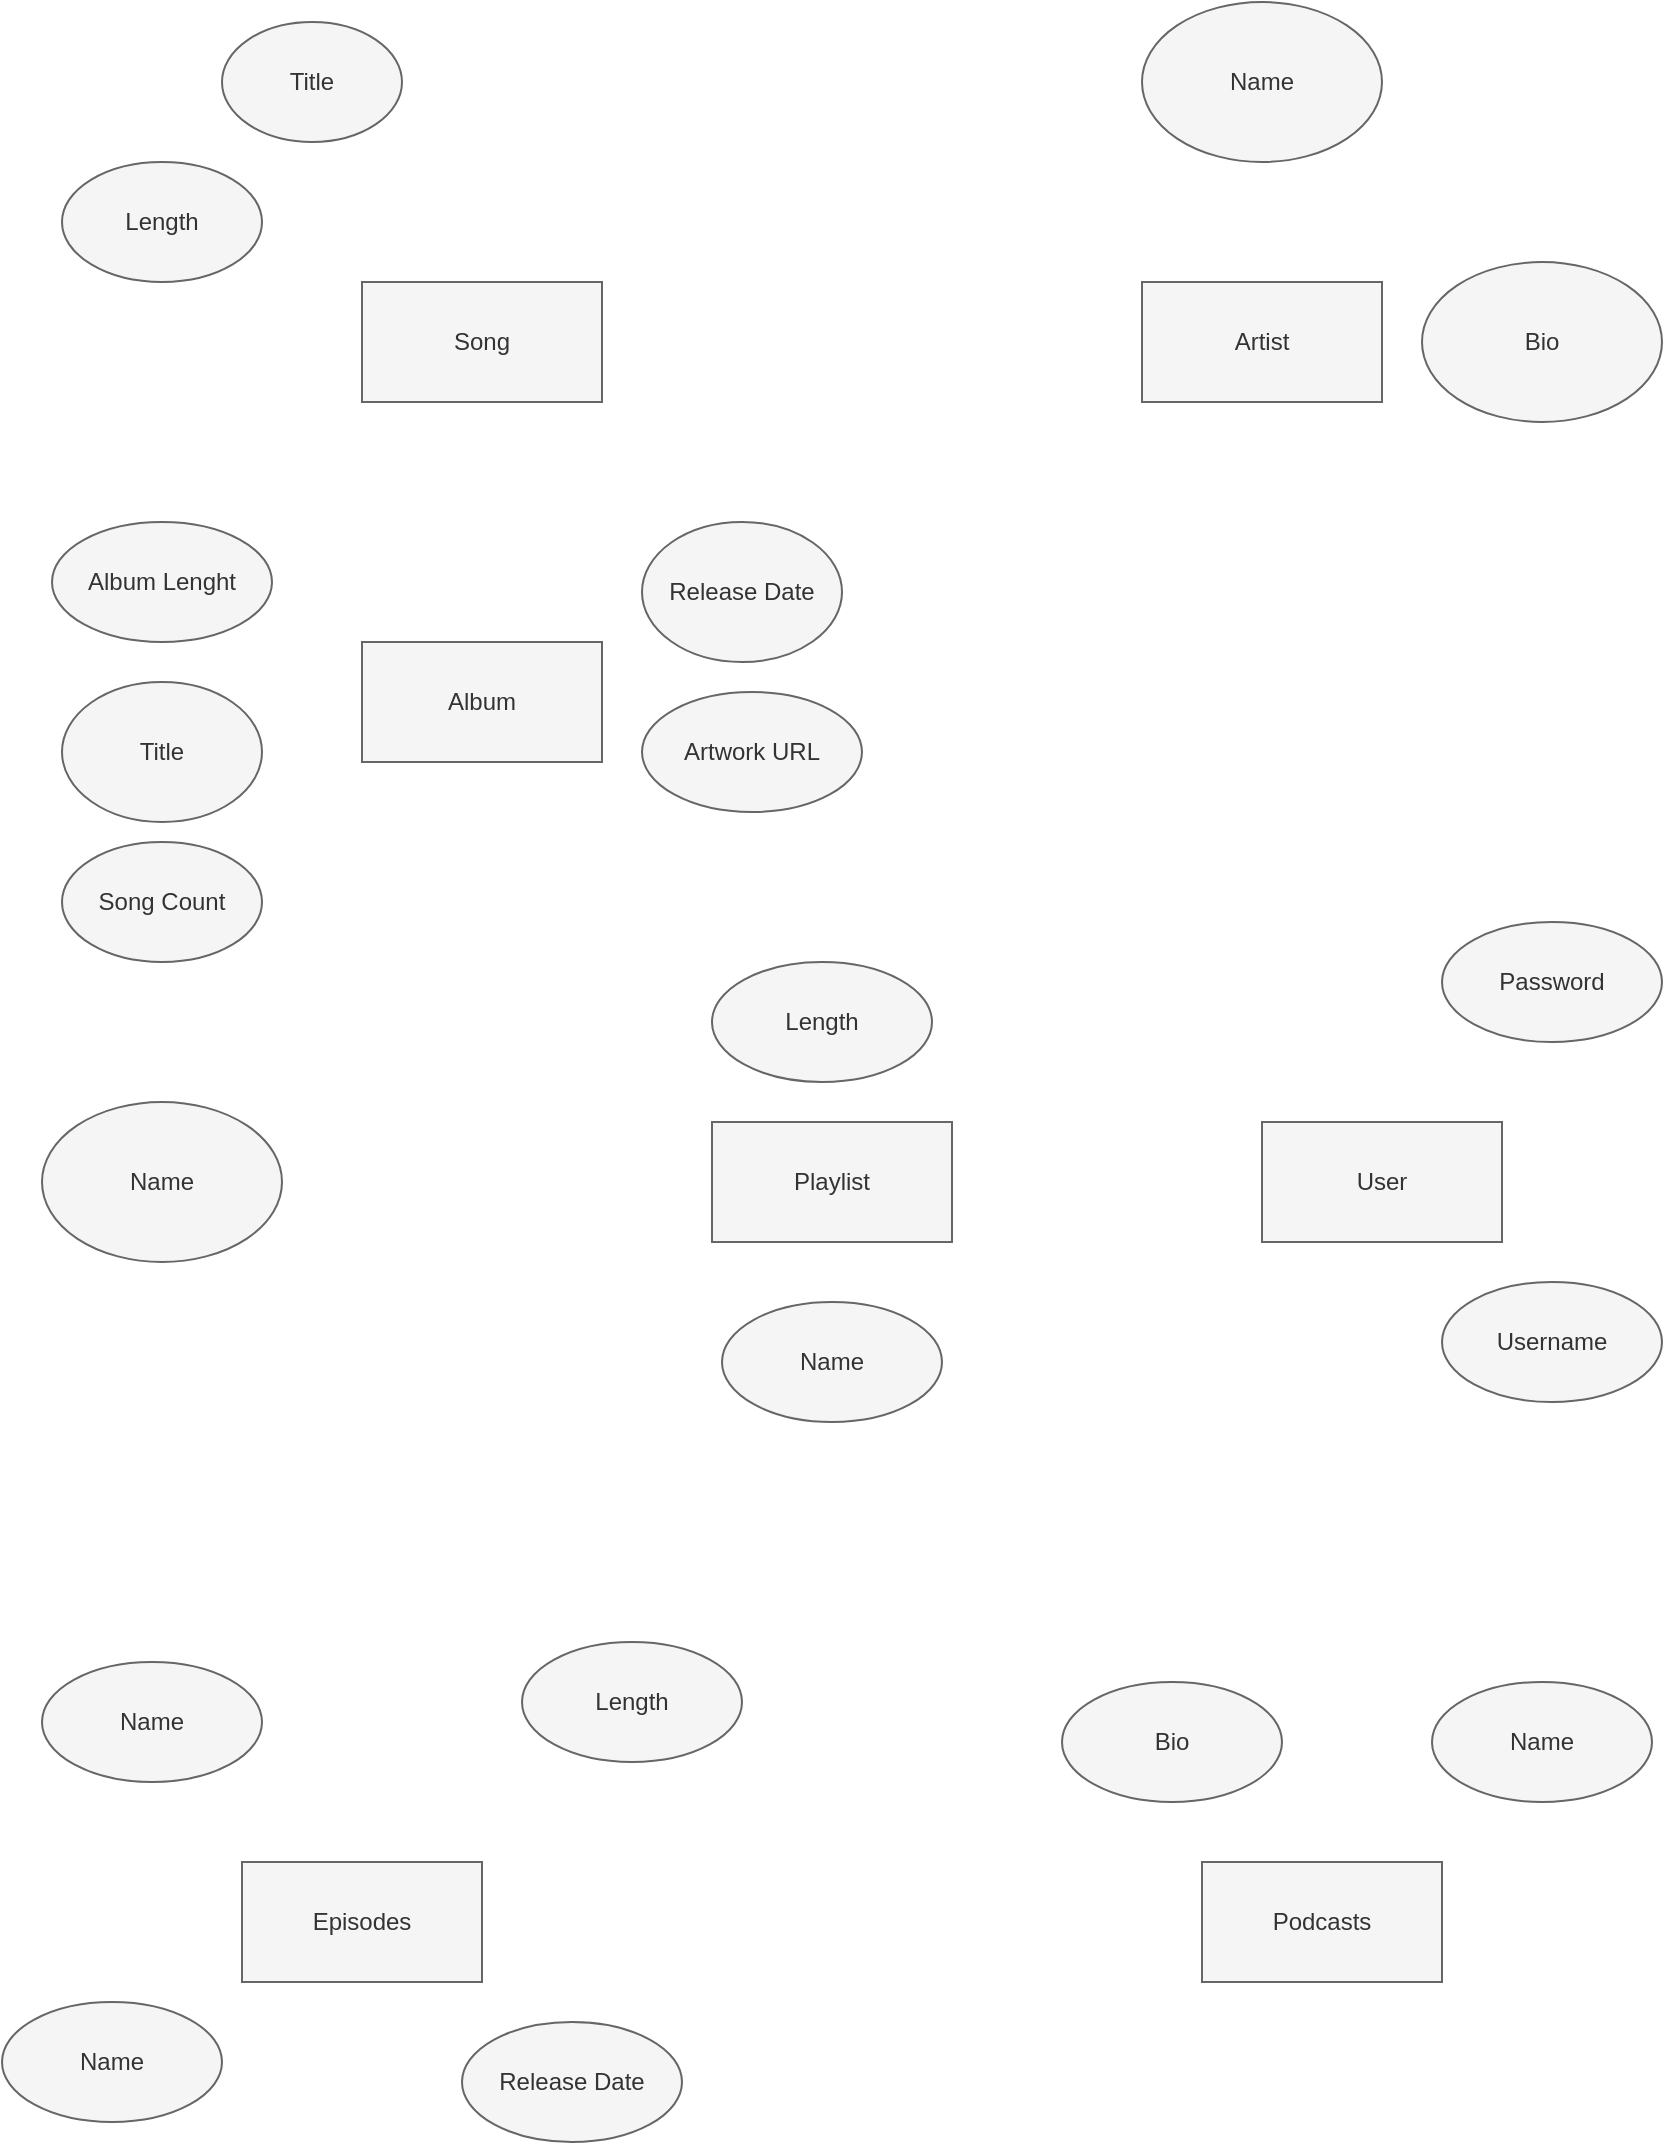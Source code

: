 <mxfile>
    <diagram id="62jWOI6XPbYljoik_4kJ" name="Page-1">
        <mxGraphModel dx="952" dy="764" grid="1" gridSize="10" guides="1" tooltips="1" connect="1" arrows="1" fold="1" page="1" pageScale="1" pageWidth="850" pageHeight="1100" math="0" shadow="0">
            <root>
                <mxCell id="0"/>
                <mxCell id="1" parent="0"/>
                <mxCell id="2" value="Song" style="rounded=0;whiteSpace=wrap;html=1;fillColor=#f5f5f5;fontColor=#333333;strokeColor=#666666;" vertex="1" parent="1">
                    <mxGeometry x="180" y="140" width="120" height="60" as="geometry"/>
                </mxCell>
                <mxCell id="4" value="Playlist" style="rounded=0;whiteSpace=wrap;html=1;fillColor=#f5f5f5;fontColor=#333333;strokeColor=#666666;" vertex="1" parent="1">
                    <mxGeometry x="355" y="560" width="120" height="60" as="geometry"/>
                </mxCell>
                <mxCell id="5" value="Episodes" style="rounded=0;whiteSpace=wrap;html=1;fillColor=#f5f5f5;fontColor=#333333;strokeColor=#666666;" vertex="1" parent="1">
                    <mxGeometry x="120" y="930" width="120" height="60" as="geometry"/>
                </mxCell>
                <mxCell id="6" value="Album" style="rounded=0;whiteSpace=wrap;html=1;fillColor=#f5f5f5;fontColor=#333333;strokeColor=#666666;" vertex="1" parent="1">
                    <mxGeometry x="180" y="320" width="120" height="60" as="geometry"/>
                </mxCell>
                <mxCell id="7" value="User" style="rounded=0;whiteSpace=wrap;html=1;fillColor=#f5f5f5;fontColor=#333333;strokeColor=#666666;" vertex="1" parent="1">
                    <mxGeometry x="630" y="560" width="120" height="60" as="geometry"/>
                </mxCell>
                <mxCell id="8" value="Artist" style="rounded=0;whiteSpace=wrap;html=1;fillColor=#f5f5f5;fontColor=#333333;strokeColor=#666666;" vertex="1" parent="1">
                    <mxGeometry x="570" y="140" width="120" height="60" as="geometry"/>
                </mxCell>
                <mxCell id="9" value="Podcasts" style="rounded=0;whiteSpace=wrap;html=1;fillColor=#f5f5f5;fontColor=#333333;strokeColor=#666666;" vertex="1" parent="1">
                    <mxGeometry x="600" y="930" width="120" height="60" as="geometry"/>
                </mxCell>
                <mxCell id="10" value="Title" style="ellipse;whiteSpace=wrap;html=1;fillColor=#f5f5f5;fontColor=#333333;strokeColor=#666666;rounded=0;" vertex="1" parent="1">
                    <mxGeometry x="110" y="10" width="90" height="60" as="geometry"/>
                </mxCell>
                <mxCell id="11" value="Length" style="ellipse;whiteSpace=wrap;html=1;fillColor=#f5f5f5;fontColor=#333333;strokeColor=#666666;rounded=0;" vertex="1" parent="1">
                    <mxGeometry x="30" y="80" width="100" height="60" as="geometry"/>
                </mxCell>
                <mxCell id="12" value="Release Date" style="ellipse;whiteSpace=wrap;html=1;fillColor=#f5f5f5;fontColor=#333333;strokeColor=#666666;rounded=0;" vertex="1" parent="1">
                    <mxGeometry x="320" y="260" width="100" height="70" as="geometry"/>
                </mxCell>
                <mxCell id="13" value="Title" style="ellipse;whiteSpace=wrap;html=1;fillColor=#f5f5f5;fontColor=#333333;strokeColor=#666666;rounded=0;" vertex="1" parent="1">
                    <mxGeometry x="30" y="340" width="100" height="70" as="geometry"/>
                </mxCell>
                <mxCell id="14" value="Bio" style="ellipse;whiteSpace=wrap;html=1;fillColor=#f5f5f5;fontColor=#333333;strokeColor=#666666;rounded=0;" vertex="1" parent="1">
                    <mxGeometry x="710" y="130" width="120" height="80" as="geometry"/>
                </mxCell>
                <mxCell id="15" value="Name" style="ellipse;whiteSpace=wrap;html=1;fillColor=#f5f5f5;fontColor=#333333;strokeColor=#666666;rounded=0;" vertex="1" parent="1">
                    <mxGeometry x="570" width="120" height="80" as="geometry"/>
                </mxCell>
                <mxCell id="16" value="Name" style="ellipse;whiteSpace=wrap;html=1;fillColor=#f5f5f5;fontColor=#333333;strokeColor=#666666;rounded=0;" vertex="1" parent="1">
                    <mxGeometry x="20" y="550" width="120" height="80" as="geometry"/>
                </mxCell>
                <mxCell id="17" value="Album Lenght" style="ellipse;whiteSpace=wrap;html=1;fillColor=#f5f5f5;fontColor=#333333;strokeColor=#666666;rounded=0;" vertex="1" parent="1">
                    <mxGeometry x="25" y="260" width="110" height="60" as="geometry"/>
                </mxCell>
                <mxCell id="18" value="Song Count" style="ellipse;whiteSpace=wrap;html=1;fillColor=#f5f5f5;fontColor=#333333;strokeColor=#666666;rounded=0;" vertex="1" parent="1">
                    <mxGeometry x="30" y="420" width="100" height="60" as="geometry"/>
                </mxCell>
                <mxCell id="19" value="Artwork URL" style="ellipse;whiteSpace=wrap;html=1;fillColor=#f5f5f5;fontColor=#333333;strokeColor=#666666;rounded=0;" vertex="1" parent="1">
                    <mxGeometry x="320" y="345" width="110" height="60" as="geometry"/>
                </mxCell>
                <mxCell id="20" value="Length" style="ellipse;whiteSpace=wrap;html=1;fillColor=#f5f5f5;fontColor=#333333;strokeColor=#666666;rounded=0;" vertex="1" parent="1">
                    <mxGeometry x="355" y="480" width="110" height="60" as="geometry"/>
                </mxCell>
                <mxCell id="21" value="Name" style="ellipse;whiteSpace=wrap;html=1;fillColor=#f5f5f5;fontColor=#333333;strokeColor=#666666;rounded=0;" vertex="1" parent="1">
                    <mxGeometry x="360" y="650" width="110" height="60" as="geometry"/>
                </mxCell>
                <mxCell id="22" value="Username&lt;span style=&quot;color: rgba(0, 0, 0, 0); font-family: monospace; font-size: 0px; text-align: start;&quot;&gt;%3CmxGraphModel%3E%3Croot%3E%3CmxCell%20id%3D%220%22%2F%3E%3CmxCell%20id%3D%221%22%20parent%3D%220%22%2F%3E%3CmxCell%20id%3D%222%22%20value%3D%22Length%22%20style%3D%22ellipse%3BwhiteSpace%3Dwrap%3Bhtml%3D1%3BfillColor%3D%23f5f5f5%3BfontColor%3D%23333333%3BstrokeColor%3D%23666666%3Brounded%3D0%3B%22%20vertex%3D%221%22%20parent%3D%221%22%3E%3CmxGeometry%20x%3D%22355%22%20y%3D%22480%22%20width%3D%22110%22%20height%3D%2260%22%20as%3D%22geometry%22%2F%3E%3C%2FmxCell%3E%3C%2Froot%3E%3C%2FmxGraphModel%3E&lt;/span&gt;&lt;span style=&quot;color: rgba(0, 0, 0, 0); font-family: monospace; font-size: 0px; text-align: start;&quot;&gt;%3CmxGraphModel%3E%3Croot%3E%3CmxCell%20id%3D%220%22%2F%3E%3CmxCell%20id%3D%221%22%20parent%3D%220%22%2F%3E%3CmxCell%20id%3D%222%22%20value%3D%22Length%22%20style%3D%22ellipse%3BwhiteSpace%3Dwrap%3Bhtml%3D1%3BfillColor%3D%23f5f5f5%3BfontColor%3D%23333333%3BstrokeColor%3D%23666666%3Brounded%3D0%3B%22%20vertex%3D%221%22%20parent%3D%221%22%3E%3CmxGeometry%20x%3D%22355%22%20y%3D%22480%22%20width%3D%22110%22%20height%3D%2260%22%20as%3D%22geometry%22%2F%3E%3C%2FmxCell%3E%3C%2Froot%3E%3C%2FmxGraphModel%3E&lt;/span&gt;" style="ellipse;whiteSpace=wrap;html=1;fillColor=#f5f5f5;fontColor=#333333;strokeColor=#666666;rounded=0;" vertex="1" parent="1">
                    <mxGeometry x="720" y="640" width="110" height="60" as="geometry"/>
                </mxCell>
                <mxCell id="23" value="Password" style="ellipse;whiteSpace=wrap;html=1;fillColor=#f5f5f5;fontColor=#333333;strokeColor=#666666;rounded=0;" vertex="1" parent="1">
                    <mxGeometry x="720" y="460" width="110" height="60" as="geometry"/>
                </mxCell>
                <mxCell id="24" value="Bio" style="ellipse;whiteSpace=wrap;html=1;fillColor=#f5f5f5;fontColor=#333333;strokeColor=#666666;rounded=0;" vertex="1" parent="1">
                    <mxGeometry x="530" y="840" width="110" height="60" as="geometry"/>
                </mxCell>
                <mxCell id="25" value="Name" style="ellipse;whiteSpace=wrap;html=1;fillColor=#f5f5f5;fontColor=#333333;strokeColor=#666666;rounded=0;" vertex="1" parent="1">
                    <mxGeometry x="715" y="840" width="110" height="60" as="geometry"/>
                </mxCell>
                <mxCell id="26" value="Name" style="ellipse;whiteSpace=wrap;html=1;fillColor=#f5f5f5;fontColor=#333333;strokeColor=#666666;rounded=0;" vertex="1" parent="1">
                    <mxGeometry y="1000" width="110" height="60" as="geometry"/>
                </mxCell>
                <mxCell id="27" value="Release Date" style="ellipse;whiteSpace=wrap;html=1;fillColor=#f5f5f5;fontColor=#333333;strokeColor=#666666;rounded=0;" vertex="1" parent="1">
                    <mxGeometry x="230" y="1010" width="110" height="60" as="geometry"/>
                </mxCell>
                <mxCell id="28" value="Length" style="ellipse;whiteSpace=wrap;html=1;fillColor=#f5f5f5;fontColor=#333333;strokeColor=#666666;rounded=0;" vertex="1" parent="1">
                    <mxGeometry x="260" y="820" width="110" height="60" as="geometry"/>
                </mxCell>
                <mxCell id="29" value="Name" style="ellipse;whiteSpace=wrap;html=1;fillColor=#f5f5f5;fontColor=#333333;strokeColor=#666666;rounded=0;" vertex="1" parent="1">
                    <mxGeometry x="20" y="830" width="110" height="60" as="geometry"/>
                </mxCell>
            </root>
        </mxGraphModel>
    </diagram>
</mxfile>